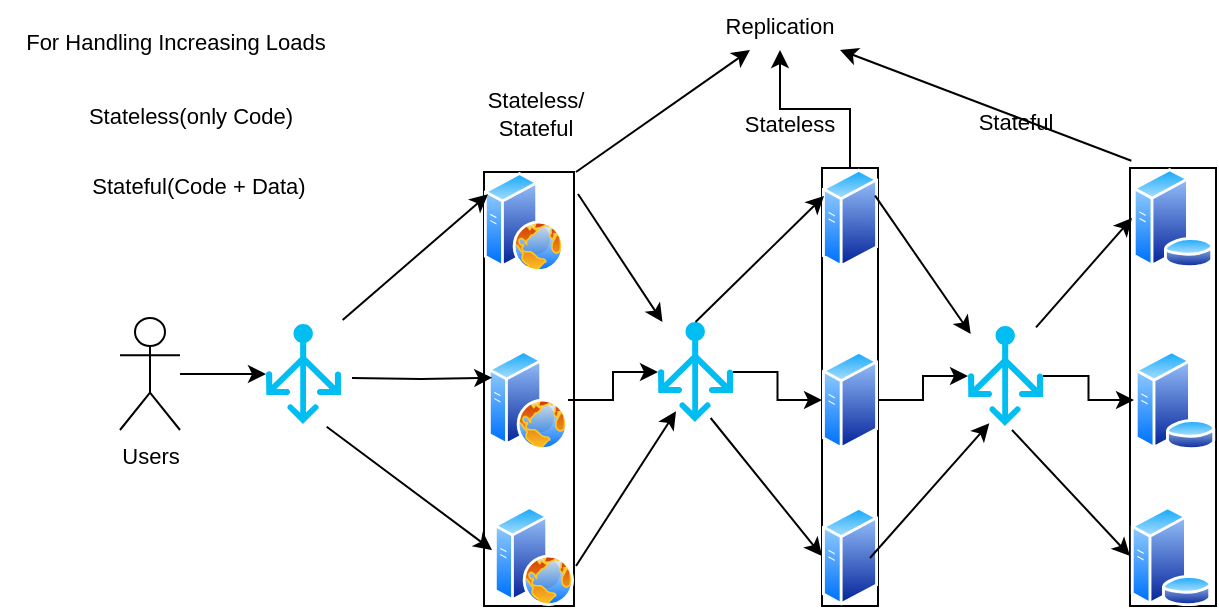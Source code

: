 <mxfile version="22.1.7" type="github">
  <diagram name="Page-1" id="4nkYNXuBp-3ZMg_789rJ">
    <mxGraphModel dx="794" dy="456" grid="1" gridSize="10" guides="1" tooltips="1" connect="1" arrows="1" fold="1" page="1" pageScale="1" pageWidth="850" pageHeight="1100" math="0" shadow="0">
      <root>
        <mxCell id="0" />
        <mxCell id="1" parent="0" />
        <mxCell id="ja2-nCNvYFSaKXGEcLIV-33" value="" style="group;strokeColor=default;" vertex="1" connectable="0" parent="1">
          <mxGeometry x="256" y="121" width="45" height="217" as="geometry" />
        </mxCell>
        <mxCell id="ja2-nCNvYFSaKXGEcLIV-3" value="" style="image;aspect=fixed;perimeter=ellipsePerimeter;html=1;align=center;shadow=0;dashed=0;spacingTop=3;image=img/lib/active_directory/web_server.svg;strokeColor=default;" vertex="1" parent="ja2-nCNvYFSaKXGEcLIV-33">
          <mxGeometry x="2" y="89" width="40" height="50" as="geometry" />
        </mxCell>
        <mxCell id="ja2-nCNvYFSaKXGEcLIV-4" value="" style="image;aspect=fixed;perimeter=ellipsePerimeter;html=1;align=center;shadow=0;dashed=0;spacingTop=3;image=img/lib/active_directory/web_server.svg;strokeColor=default;" vertex="1" parent="ja2-nCNvYFSaKXGEcLIV-33">
          <mxGeometry width="40" height="50" as="geometry" />
        </mxCell>
        <mxCell id="ja2-nCNvYFSaKXGEcLIV-5" value="" style="image;aspect=fixed;perimeter=ellipsePerimeter;html=1;align=center;shadow=0;dashed=0;spacingTop=3;image=img/lib/active_directory/web_server.svg;strokeColor=default;" vertex="1" parent="ja2-nCNvYFSaKXGEcLIV-33">
          <mxGeometry x="5" y="167" width="40" height="50" as="geometry" />
        </mxCell>
        <mxCell id="ja2-nCNvYFSaKXGEcLIV-34" value="" style="group;strokeColor=default;" vertex="1" connectable="0" parent="1">
          <mxGeometry x="425" y="119" width="28" height="219" as="geometry" />
        </mxCell>
        <mxCell id="ja2-nCNvYFSaKXGEcLIV-6" value="" style="image;aspect=fixed;perimeter=ellipsePerimeter;html=1;align=center;shadow=0;dashed=0;spacingTop=3;image=img/lib/active_directory/generic_server.svg;" vertex="1" parent="ja2-nCNvYFSaKXGEcLIV-34">
          <mxGeometry y="91" width="28.0" height="50" as="geometry" />
        </mxCell>
        <mxCell id="ja2-nCNvYFSaKXGEcLIV-7" value="" style="image;aspect=fixed;perimeter=ellipsePerimeter;html=1;align=center;shadow=0;dashed=0;spacingTop=3;image=img/lib/active_directory/generic_server.svg;" vertex="1" parent="ja2-nCNvYFSaKXGEcLIV-34">
          <mxGeometry y="169" width="28.0" height="50" as="geometry" />
        </mxCell>
        <mxCell id="ja2-nCNvYFSaKXGEcLIV-8" value="" style="image;aspect=fixed;perimeter=ellipsePerimeter;html=1;align=center;shadow=0;dashed=0;spacingTop=3;image=img/lib/active_directory/generic_server.svg;" vertex="1" parent="ja2-nCNvYFSaKXGEcLIV-34">
          <mxGeometry width="28.0" height="50" as="geometry" />
        </mxCell>
        <mxCell id="ja2-nCNvYFSaKXGEcLIV-35" value="" style="group;strokeColor=default;" vertex="1" connectable="0" parent="1">
          <mxGeometry x="579" y="119" width="43" height="219" as="geometry" />
        </mxCell>
        <mxCell id="ja2-nCNvYFSaKXGEcLIV-9" value="" style="image;aspect=fixed;perimeter=ellipsePerimeter;html=1;align=center;shadow=0;dashed=0;spacingTop=3;image=img/lib/active_directory/database_server.svg;" vertex="1" parent="ja2-nCNvYFSaKXGEcLIV-35">
          <mxGeometry x="2" y="91" width="41" height="50" as="geometry" />
        </mxCell>
        <mxCell id="ja2-nCNvYFSaKXGEcLIV-10" value="" style="image;aspect=fixed;perimeter=ellipsePerimeter;html=1;align=center;shadow=0;dashed=0;spacingTop=3;image=img/lib/active_directory/database_server.svg;" vertex="1" parent="ja2-nCNvYFSaKXGEcLIV-35">
          <mxGeometry x="1" width="41" height="50" as="geometry" />
        </mxCell>
        <mxCell id="ja2-nCNvYFSaKXGEcLIV-11" value="" style="image;aspect=fixed;perimeter=ellipsePerimeter;html=1;align=center;shadow=0;dashed=0;spacingTop=3;image=img/lib/active_directory/database_server.svg;" vertex="1" parent="ja2-nCNvYFSaKXGEcLIV-35">
          <mxGeometry y="169" width="41" height="50" as="geometry" />
        </mxCell>
        <mxCell id="ja2-nCNvYFSaKXGEcLIV-36" value="Replication" style="text;html=1;strokeColor=none;fillColor=none;align=center;verticalAlign=middle;whiteSpace=wrap;rounded=0;fontSize=11;fontFamily=Helvetica;fontColor=default;" vertex="1" parent="1">
          <mxGeometry x="374" y="35" width="60" height="25" as="geometry" />
        </mxCell>
        <mxCell id="ja2-nCNvYFSaKXGEcLIV-37" value="" style="endArrow=classic;html=1;rounded=0;labelBackgroundColor=default;strokeColor=default;align=center;verticalAlign=middle;fontFamily=Helvetica;fontSize=11;fontColor=default;shape=connector;entryX=0.25;entryY=1;entryDx=0;entryDy=0;" edge="1" parent="1" target="ja2-nCNvYFSaKXGEcLIV-36">
          <mxGeometry width="50" height="50" relative="1" as="geometry">
            <mxPoint x="302" y="121" as="sourcePoint" />
            <mxPoint x="375" y="52" as="targetPoint" />
          </mxGeometry>
        </mxCell>
        <mxCell id="ja2-nCNvYFSaKXGEcLIV-40" value="" style="edgeStyle=orthogonalEdgeStyle;shape=connector;rounded=0;orthogonalLoop=1;jettySize=auto;html=1;labelBackgroundColor=default;strokeColor=default;align=center;verticalAlign=middle;fontFamily=Helvetica;fontSize=11;fontColor=default;endArrow=classic;" edge="1" parent="1" source="ja2-nCNvYFSaKXGEcLIV-8" target="ja2-nCNvYFSaKXGEcLIV-36">
          <mxGeometry relative="1" as="geometry" />
        </mxCell>
        <mxCell id="ja2-nCNvYFSaKXGEcLIV-41" value="" style="endArrow=classic;html=1;rounded=0;labelBackgroundColor=default;strokeColor=default;align=center;verticalAlign=middle;fontFamily=Helvetica;fontSize=11;fontColor=default;shape=connector;exitX=-0.008;exitY=-0.073;exitDx=0;exitDy=0;exitPerimeter=0;entryX=1;entryY=1;entryDx=0;entryDy=0;" edge="1" parent="1" source="ja2-nCNvYFSaKXGEcLIV-10" target="ja2-nCNvYFSaKXGEcLIV-36">
          <mxGeometry width="50" height="50" relative="1" as="geometry">
            <mxPoint x="380" y="119" as="sourcePoint" />
            <mxPoint x="430" y="69" as="targetPoint" />
          </mxGeometry>
        </mxCell>
        <mxCell id="ja2-nCNvYFSaKXGEcLIV-42" value="Stateless/&lt;br&gt;Stateful" style="text;html=1;strokeColor=none;fillColor=none;align=center;verticalAlign=middle;whiteSpace=wrap;rounded=0;fontSize=11;fontFamily=Helvetica;fontColor=default;" vertex="1" parent="1">
          <mxGeometry x="252" y="77" width="60" height="30" as="geometry" />
        </mxCell>
        <mxCell id="ja2-nCNvYFSaKXGEcLIV-44" style="edgeStyle=orthogonalEdgeStyle;shape=connector;rounded=0;orthogonalLoop=1;jettySize=auto;html=1;entryX=0;entryY=0.25;entryDx=0;entryDy=0;labelBackgroundColor=default;strokeColor=default;align=center;verticalAlign=middle;fontFamily=Helvetica;fontSize=11;fontColor=default;endArrow=classic;" edge="1" parent="1" target="ja2-nCNvYFSaKXGEcLIV-3">
          <mxGeometry relative="1" as="geometry">
            <mxPoint x="190" y="224" as="sourcePoint" />
          </mxGeometry>
        </mxCell>
        <mxCell id="ja2-nCNvYFSaKXGEcLIV-51" value="" style="edgeStyle=orthogonalEdgeStyle;shape=connector;rounded=0;orthogonalLoop=1;jettySize=auto;html=1;labelBackgroundColor=default;strokeColor=default;align=center;verticalAlign=middle;fontFamily=Helvetica;fontSize=11;fontColor=default;endArrow=classic;" edge="1" parent="1" source="ja2-nCNvYFSaKXGEcLIV-43" target="ja2-nCNvYFSaKXGEcLIV-50">
          <mxGeometry relative="1" as="geometry" />
        </mxCell>
        <mxCell id="ja2-nCNvYFSaKXGEcLIV-43" value="Users" style="shape=umlActor;verticalLabelPosition=bottom;verticalAlign=top;html=1;outlineConnect=0;fontFamily=Helvetica;fontSize=11;fontColor=default;" vertex="1" parent="1">
          <mxGeometry x="74" y="194" width="30" height="56" as="geometry" />
        </mxCell>
        <mxCell id="ja2-nCNvYFSaKXGEcLIV-46" value="" style="endArrow=classic;html=1;rounded=0;labelBackgroundColor=default;strokeColor=default;align=center;verticalAlign=middle;fontFamily=Helvetica;fontSize=11;fontColor=default;shape=connector;entryX=0;entryY=0.25;entryDx=0;entryDy=0;exitX=1.022;exitY=-0.04;exitDx=0;exitDy=0;exitPerimeter=0;" edge="1" parent="1" source="ja2-nCNvYFSaKXGEcLIV-50">
          <mxGeometry width="50" height="50" relative="1" as="geometry">
            <mxPoint x="104" y="211.667" as="sourcePoint" />
            <mxPoint x="257.97" y="132.182" as="targetPoint" />
          </mxGeometry>
        </mxCell>
        <mxCell id="ja2-nCNvYFSaKXGEcLIV-47" value="" style="endArrow=classic;html=1;rounded=0;labelBackgroundColor=default;strokeColor=default;align=center;verticalAlign=middle;fontFamily=Helvetica;fontSize=11;fontColor=default;shape=connector;exitX=0.809;exitY=1.027;exitDx=0;exitDy=0;exitPerimeter=0;" edge="1" parent="1" source="ja2-nCNvYFSaKXGEcLIV-50">
          <mxGeometry width="50" height="50" relative="1" as="geometry">
            <mxPoint x="105" y="240" as="sourcePoint" />
            <mxPoint x="260" y="310" as="targetPoint" />
          </mxGeometry>
        </mxCell>
        <mxCell id="ja2-nCNvYFSaKXGEcLIV-48" value="Stateless" style="text;html=1;strokeColor=none;fillColor=none;align=center;verticalAlign=middle;whiteSpace=wrap;rounded=0;fontSize=11;fontFamily=Helvetica;fontColor=default;" vertex="1" parent="1">
          <mxGeometry x="379" y="82" width="60" height="30" as="geometry" />
        </mxCell>
        <mxCell id="ja2-nCNvYFSaKXGEcLIV-49" value="Stateful" style="text;html=1;strokeColor=none;fillColor=none;align=center;verticalAlign=middle;whiteSpace=wrap;rounded=0;fontSize=11;fontFamily=Helvetica;fontColor=default;" vertex="1" parent="1">
          <mxGeometry x="492" y="81" width="60" height="30" as="geometry" />
        </mxCell>
        <mxCell id="ja2-nCNvYFSaKXGEcLIV-50" value="" style="verticalLabelPosition=bottom;html=1;verticalAlign=top;align=center;strokeColor=none;fillColor=#00BEF2;shape=mxgraph.azure.load_balancer_generic;pointerEvents=1;fontFamily=Helvetica;fontSize=11;fontColor=default;" vertex="1" parent="1">
          <mxGeometry x="147" y="197" width="37.5" height="50" as="geometry" />
        </mxCell>
        <mxCell id="ja2-nCNvYFSaKXGEcLIV-58" value="" style="edgeStyle=orthogonalEdgeStyle;shape=connector;rounded=0;orthogonalLoop=1;jettySize=auto;html=1;labelBackgroundColor=default;strokeColor=default;align=center;verticalAlign=middle;fontFamily=Helvetica;fontSize=11;fontColor=default;endArrow=classic;" edge="1" parent="1" source="ja2-nCNvYFSaKXGEcLIV-53" target="ja2-nCNvYFSaKXGEcLIV-6">
          <mxGeometry relative="1" as="geometry" />
        </mxCell>
        <mxCell id="ja2-nCNvYFSaKXGEcLIV-53" value="" style="verticalLabelPosition=bottom;html=1;verticalAlign=top;align=center;strokeColor=none;fillColor=#00BEF2;shape=mxgraph.azure.load_balancer_generic;pointerEvents=1;fontFamily=Helvetica;fontSize=11;fontColor=default;" vertex="1" parent="1">
          <mxGeometry x="343" y="196" width="37.5" height="50" as="geometry" />
        </mxCell>
        <mxCell id="ja2-nCNvYFSaKXGEcLIV-54" value="" style="edgeStyle=orthogonalEdgeStyle;shape=connector;rounded=0;orthogonalLoop=1;jettySize=auto;html=1;labelBackgroundColor=default;strokeColor=default;align=center;verticalAlign=middle;fontFamily=Helvetica;fontSize=11;fontColor=default;endArrow=classic;" edge="1" parent="1" source="ja2-nCNvYFSaKXGEcLIV-3" target="ja2-nCNvYFSaKXGEcLIV-53">
          <mxGeometry relative="1" as="geometry" />
        </mxCell>
        <mxCell id="ja2-nCNvYFSaKXGEcLIV-55" value="" style="endArrow=classic;html=1;rounded=0;labelBackgroundColor=default;strokeColor=default;align=center;verticalAlign=middle;fontFamily=Helvetica;fontSize=11;fontColor=default;shape=connector;" edge="1" parent="1" target="ja2-nCNvYFSaKXGEcLIV-53">
          <mxGeometry width="50" height="50" relative="1" as="geometry">
            <mxPoint x="303" y="132" as="sourcePoint" />
            <mxPoint x="353" y="82" as="targetPoint" />
          </mxGeometry>
        </mxCell>
        <mxCell id="ja2-nCNvYFSaKXGEcLIV-56" value="" style="endArrow=classic;html=1;rounded=0;labelBackgroundColor=default;strokeColor=default;align=center;verticalAlign=middle;fontFamily=Helvetica;fontSize=11;fontColor=default;shape=connector;entryX=0.24;entryY=0.893;entryDx=0;entryDy=0;entryPerimeter=0;" edge="1" parent="1" target="ja2-nCNvYFSaKXGEcLIV-53">
          <mxGeometry width="50" height="50" relative="1" as="geometry">
            <mxPoint x="302" y="318" as="sourcePoint" />
            <mxPoint x="352" y="268" as="targetPoint" />
          </mxGeometry>
        </mxCell>
        <mxCell id="ja2-nCNvYFSaKXGEcLIV-57" value="" style="endArrow=classic;html=1;rounded=0;labelBackgroundColor=default;strokeColor=default;align=center;verticalAlign=middle;fontFamily=Helvetica;fontSize=11;fontColor=default;shape=connector;exitX=0.5;exitY=0;exitDx=0;exitDy=0;exitPerimeter=0;" edge="1" parent="1" source="ja2-nCNvYFSaKXGEcLIV-53">
          <mxGeometry width="50" height="50" relative="1" as="geometry">
            <mxPoint x="376" y="183" as="sourcePoint" />
            <mxPoint x="426" y="133" as="targetPoint" />
          </mxGeometry>
        </mxCell>
        <mxCell id="ja2-nCNvYFSaKXGEcLIV-59" value="" style="endArrow=classic;html=1;rounded=0;labelBackgroundColor=default;strokeColor=default;align=center;verticalAlign=middle;fontFamily=Helvetica;fontSize=11;fontColor=default;shape=connector;exitX=0.702;exitY=0.96;exitDx=0;exitDy=0;exitPerimeter=0;entryX=0;entryY=0.5;entryDx=0;entryDy=0;" edge="1" parent="1" source="ja2-nCNvYFSaKXGEcLIV-53" target="ja2-nCNvYFSaKXGEcLIV-7">
          <mxGeometry width="50" height="50" relative="1" as="geometry">
            <mxPoint x="380" y="306" as="sourcePoint" />
            <mxPoint x="430" y="256" as="targetPoint" />
          </mxGeometry>
        </mxCell>
        <mxCell id="ja2-nCNvYFSaKXGEcLIV-64" value="" style="edgeStyle=orthogonalEdgeStyle;shape=connector;rounded=0;orthogonalLoop=1;jettySize=auto;html=1;labelBackgroundColor=default;strokeColor=default;align=center;verticalAlign=middle;fontFamily=Helvetica;fontSize=11;fontColor=default;endArrow=classic;" edge="1" parent="1" source="ja2-nCNvYFSaKXGEcLIV-60" target="ja2-nCNvYFSaKXGEcLIV-9">
          <mxGeometry relative="1" as="geometry" />
        </mxCell>
        <mxCell id="ja2-nCNvYFSaKXGEcLIV-60" value="" style="verticalLabelPosition=bottom;html=1;verticalAlign=top;align=center;strokeColor=none;fillColor=#00BEF2;shape=mxgraph.azure.load_balancer_generic;pointerEvents=1;fontFamily=Helvetica;fontSize=11;fontColor=default;" vertex="1" parent="1">
          <mxGeometry x="498" y="198" width="37.5" height="50" as="geometry" />
        </mxCell>
        <mxCell id="ja2-nCNvYFSaKXGEcLIV-61" value="" style="endArrow=classic;html=1;rounded=0;labelBackgroundColor=default;strokeColor=default;align=center;verticalAlign=middle;fontFamily=Helvetica;fontSize=11;fontColor=default;shape=connector;exitX=1;exitY=0.25;exitDx=0;exitDy=0;entryX=0.036;entryY=0.08;entryDx=0;entryDy=0;entryPerimeter=0;" edge="1" parent="1" source="ja2-nCNvYFSaKXGEcLIV-8" target="ja2-nCNvYFSaKXGEcLIV-60">
          <mxGeometry width="50" height="50" relative="1" as="geometry">
            <mxPoint x="466" y="240" as="sourcePoint" />
            <mxPoint x="516" y="190" as="targetPoint" />
          </mxGeometry>
        </mxCell>
        <mxCell id="ja2-nCNvYFSaKXGEcLIV-62" value="" style="endArrow=classic;html=1;rounded=0;labelBackgroundColor=default;strokeColor=default;align=center;verticalAlign=middle;fontFamily=Helvetica;fontSize=11;fontColor=default;shape=connector;entryX=0.284;entryY=0.973;entryDx=0;entryDy=0;entryPerimeter=0;" edge="1" parent="1" target="ja2-nCNvYFSaKXGEcLIV-60">
          <mxGeometry width="50" height="50" relative="1" as="geometry">
            <mxPoint x="449" y="314" as="sourcePoint" />
            <mxPoint x="499" y="264" as="targetPoint" />
          </mxGeometry>
        </mxCell>
        <mxCell id="ja2-nCNvYFSaKXGEcLIV-63" value="" style="edgeStyle=orthogonalEdgeStyle;shape=connector;rounded=0;orthogonalLoop=1;jettySize=auto;html=1;labelBackgroundColor=default;strokeColor=default;align=center;verticalAlign=middle;fontFamily=Helvetica;fontSize=11;fontColor=default;endArrow=classic;" edge="1" parent="1" source="ja2-nCNvYFSaKXGEcLIV-6" target="ja2-nCNvYFSaKXGEcLIV-60">
          <mxGeometry relative="1" as="geometry" />
        </mxCell>
        <mxCell id="ja2-nCNvYFSaKXGEcLIV-65" value="" style="endArrow=classic;html=1;rounded=0;labelBackgroundColor=default;strokeColor=default;align=center;verticalAlign=middle;fontFamily=Helvetica;fontSize=11;fontColor=default;shape=connector;entryX=0;entryY=0.5;entryDx=0;entryDy=0;exitX=0.907;exitY=0.013;exitDx=0;exitDy=0;exitPerimeter=0;" edge="1" parent="1" source="ja2-nCNvYFSaKXGEcLIV-60" target="ja2-nCNvYFSaKXGEcLIV-10">
          <mxGeometry width="50" height="50" relative="1" as="geometry">
            <mxPoint x="516" y="187" as="sourcePoint" />
            <mxPoint x="566" y="137" as="targetPoint" />
          </mxGeometry>
        </mxCell>
        <mxCell id="ja2-nCNvYFSaKXGEcLIV-66" value="" style="endArrow=classic;html=1;rounded=0;labelBackgroundColor=default;strokeColor=default;align=center;verticalAlign=middle;fontFamily=Helvetica;fontSize=11;fontColor=default;shape=connector;entryX=0;entryY=0.5;entryDx=0;entryDy=0;" edge="1" parent="1" target="ja2-nCNvYFSaKXGEcLIV-11">
          <mxGeometry width="50" height="50" relative="1" as="geometry">
            <mxPoint x="520" y="250" as="sourcePoint" />
            <mxPoint x="566" y="190" as="targetPoint" />
          </mxGeometry>
        </mxCell>
        <mxCell id="ja2-nCNvYFSaKXGEcLIV-67" value="For Handling Increasing Loads" style="text;html=1;strokeColor=none;fillColor=none;align=center;verticalAlign=middle;whiteSpace=wrap;rounded=0;fontSize=11;fontFamily=Helvetica;fontColor=default;" vertex="1" parent="1">
          <mxGeometry x="14" y="41" width="176" height="30" as="geometry" />
        </mxCell>
        <mxCell id="ja2-nCNvYFSaKXGEcLIV-68" value="Stateless(only Code)" style="text;html=1;strokeColor=none;fillColor=none;align=center;verticalAlign=middle;whiteSpace=wrap;rounded=0;fontSize=11;fontFamily=Helvetica;fontColor=default;" vertex="1" parent="1">
          <mxGeometry x="49" y="78" width="121" height="30" as="geometry" />
        </mxCell>
        <mxCell id="ja2-nCNvYFSaKXGEcLIV-69" value="Stateful(Code + Data)" style="text;html=1;strokeColor=none;fillColor=none;align=center;verticalAlign=middle;whiteSpace=wrap;rounded=0;fontSize=11;fontFamily=Helvetica;fontColor=default;" vertex="1" parent="1">
          <mxGeometry x="53" y="113" width="121" height="30" as="geometry" />
        </mxCell>
      </root>
    </mxGraphModel>
  </diagram>
</mxfile>
